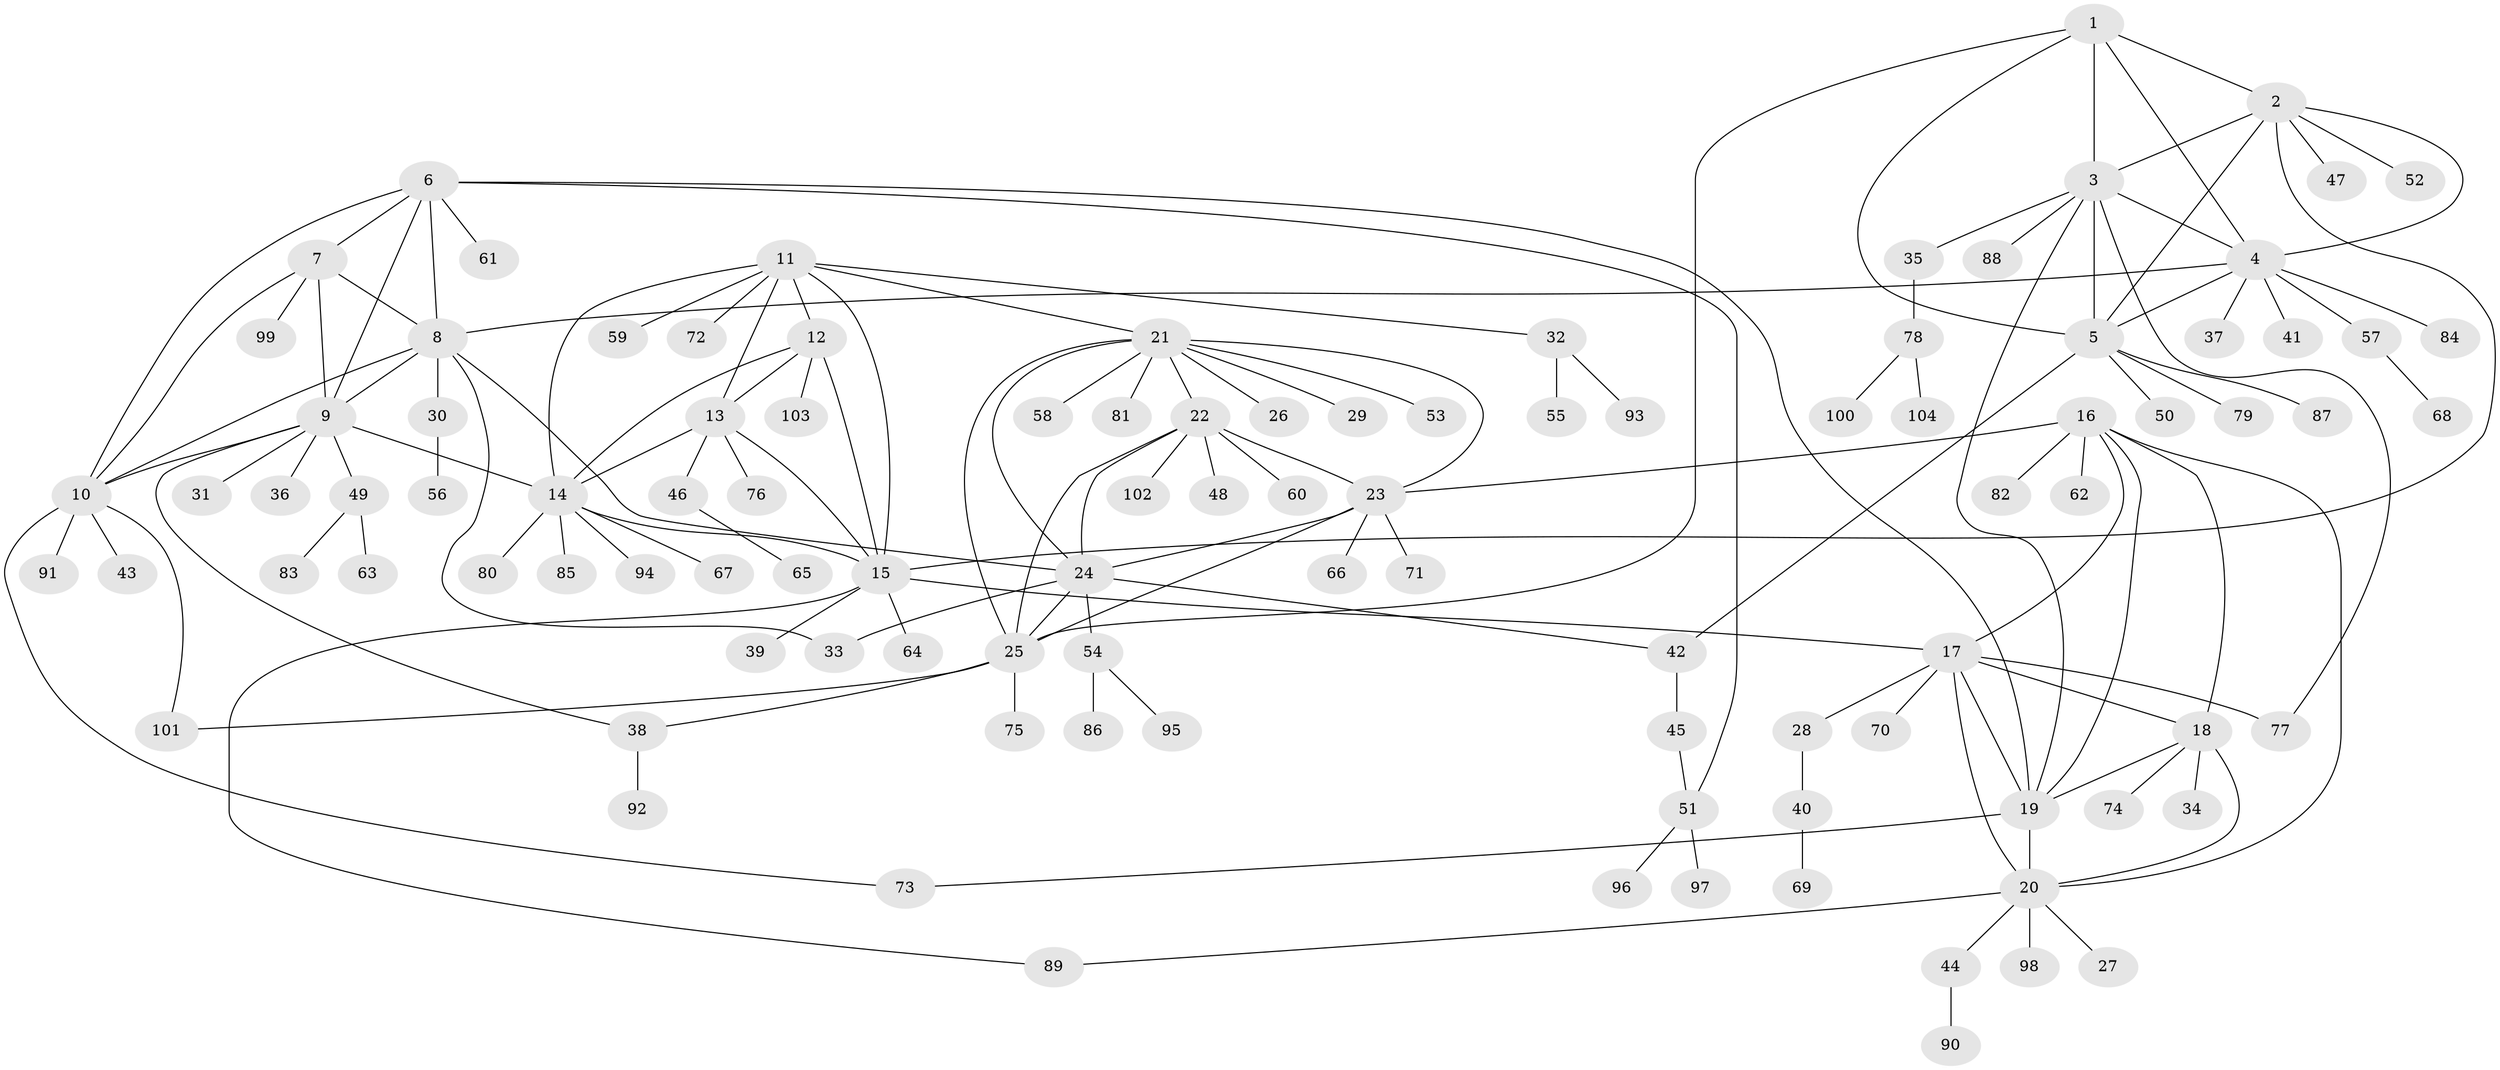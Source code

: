 // coarse degree distribution, {3: 0.03125, 9: 0.03125, 1: 0.375, 6: 0.125, 7: 0.03125, 5: 0.15625, 4: 0.125, 2: 0.125}
// Generated by graph-tools (version 1.1) at 2025/37/03/04/25 23:37:46]
// undirected, 104 vertices, 147 edges
graph export_dot {
  node [color=gray90,style=filled];
  1;
  2;
  3;
  4;
  5;
  6;
  7;
  8;
  9;
  10;
  11;
  12;
  13;
  14;
  15;
  16;
  17;
  18;
  19;
  20;
  21;
  22;
  23;
  24;
  25;
  26;
  27;
  28;
  29;
  30;
  31;
  32;
  33;
  34;
  35;
  36;
  37;
  38;
  39;
  40;
  41;
  42;
  43;
  44;
  45;
  46;
  47;
  48;
  49;
  50;
  51;
  52;
  53;
  54;
  55;
  56;
  57;
  58;
  59;
  60;
  61;
  62;
  63;
  64;
  65;
  66;
  67;
  68;
  69;
  70;
  71;
  72;
  73;
  74;
  75;
  76;
  77;
  78;
  79;
  80;
  81;
  82;
  83;
  84;
  85;
  86;
  87;
  88;
  89;
  90;
  91;
  92;
  93;
  94;
  95;
  96;
  97;
  98;
  99;
  100;
  101;
  102;
  103;
  104;
  1 -- 2;
  1 -- 3;
  1 -- 4;
  1 -- 5;
  1 -- 25;
  2 -- 3;
  2 -- 4;
  2 -- 5;
  2 -- 15;
  2 -- 47;
  2 -- 52;
  3 -- 4;
  3 -- 5;
  3 -- 19;
  3 -- 35;
  3 -- 77;
  3 -- 88;
  4 -- 5;
  4 -- 8;
  4 -- 37;
  4 -- 41;
  4 -- 57;
  4 -- 84;
  5 -- 42;
  5 -- 50;
  5 -- 79;
  5 -- 87;
  6 -- 7;
  6 -- 8;
  6 -- 9;
  6 -- 10;
  6 -- 19;
  6 -- 51;
  6 -- 61;
  7 -- 8;
  7 -- 9;
  7 -- 10;
  7 -- 99;
  8 -- 9;
  8 -- 10;
  8 -- 24;
  8 -- 30;
  8 -- 33;
  9 -- 10;
  9 -- 14;
  9 -- 31;
  9 -- 36;
  9 -- 38;
  9 -- 49;
  10 -- 43;
  10 -- 73;
  10 -- 91;
  10 -- 101;
  11 -- 12;
  11 -- 13;
  11 -- 14;
  11 -- 15;
  11 -- 21;
  11 -- 32;
  11 -- 59;
  11 -- 72;
  12 -- 13;
  12 -- 14;
  12 -- 15;
  12 -- 103;
  13 -- 14;
  13 -- 15;
  13 -- 46;
  13 -- 76;
  14 -- 15;
  14 -- 67;
  14 -- 80;
  14 -- 85;
  14 -- 94;
  15 -- 17;
  15 -- 39;
  15 -- 64;
  15 -- 89;
  16 -- 17;
  16 -- 18;
  16 -- 19;
  16 -- 20;
  16 -- 23;
  16 -- 62;
  16 -- 82;
  17 -- 18;
  17 -- 19;
  17 -- 20;
  17 -- 28;
  17 -- 70;
  17 -- 77;
  18 -- 19;
  18 -- 20;
  18 -- 34;
  18 -- 74;
  19 -- 20;
  19 -- 73;
  20 -- 27;
  20 -- 44;
  20 -- 89;
  20 -- 98;
  21 -- 22;
  21 -- 23;
  21 -- 24;
  21 -- 25;
  21 -- 26;
  21 -- 29;
  21 -- 53;
  21 -- 58;
  21 -- 81;
  22 -- 23;
  22 -- 24;
  22 -- 25;
  22 -- 48;
  22 -- 60;
  22 -- 102;
  23 -- 24;
  23 -- 25;
  23 -- 66;
  23 -- 71;
  24 -- 25;
  24 -- 33;
  24 -- 42;
  24 -- 54;
  25 -- 38;
  25 -- 75;
  25 -- 101;
  28 -- 40;
  30 -- 56;
  32 -- 55;
  32 -- 93;
  35 -- 78;
  38 -- 92;
  40 -- 69;
  42 -- 45;
  44 -- 90;
  45 -- 51;
  46 -- 65;
  49 -- 63;
  49 -- 83;
  51 -- 96;
  51 -- 97;
  54 -- 86;
  54 -- 95;
  57 -- 68;
  78 -- 100;
  78 -- 104;
}

